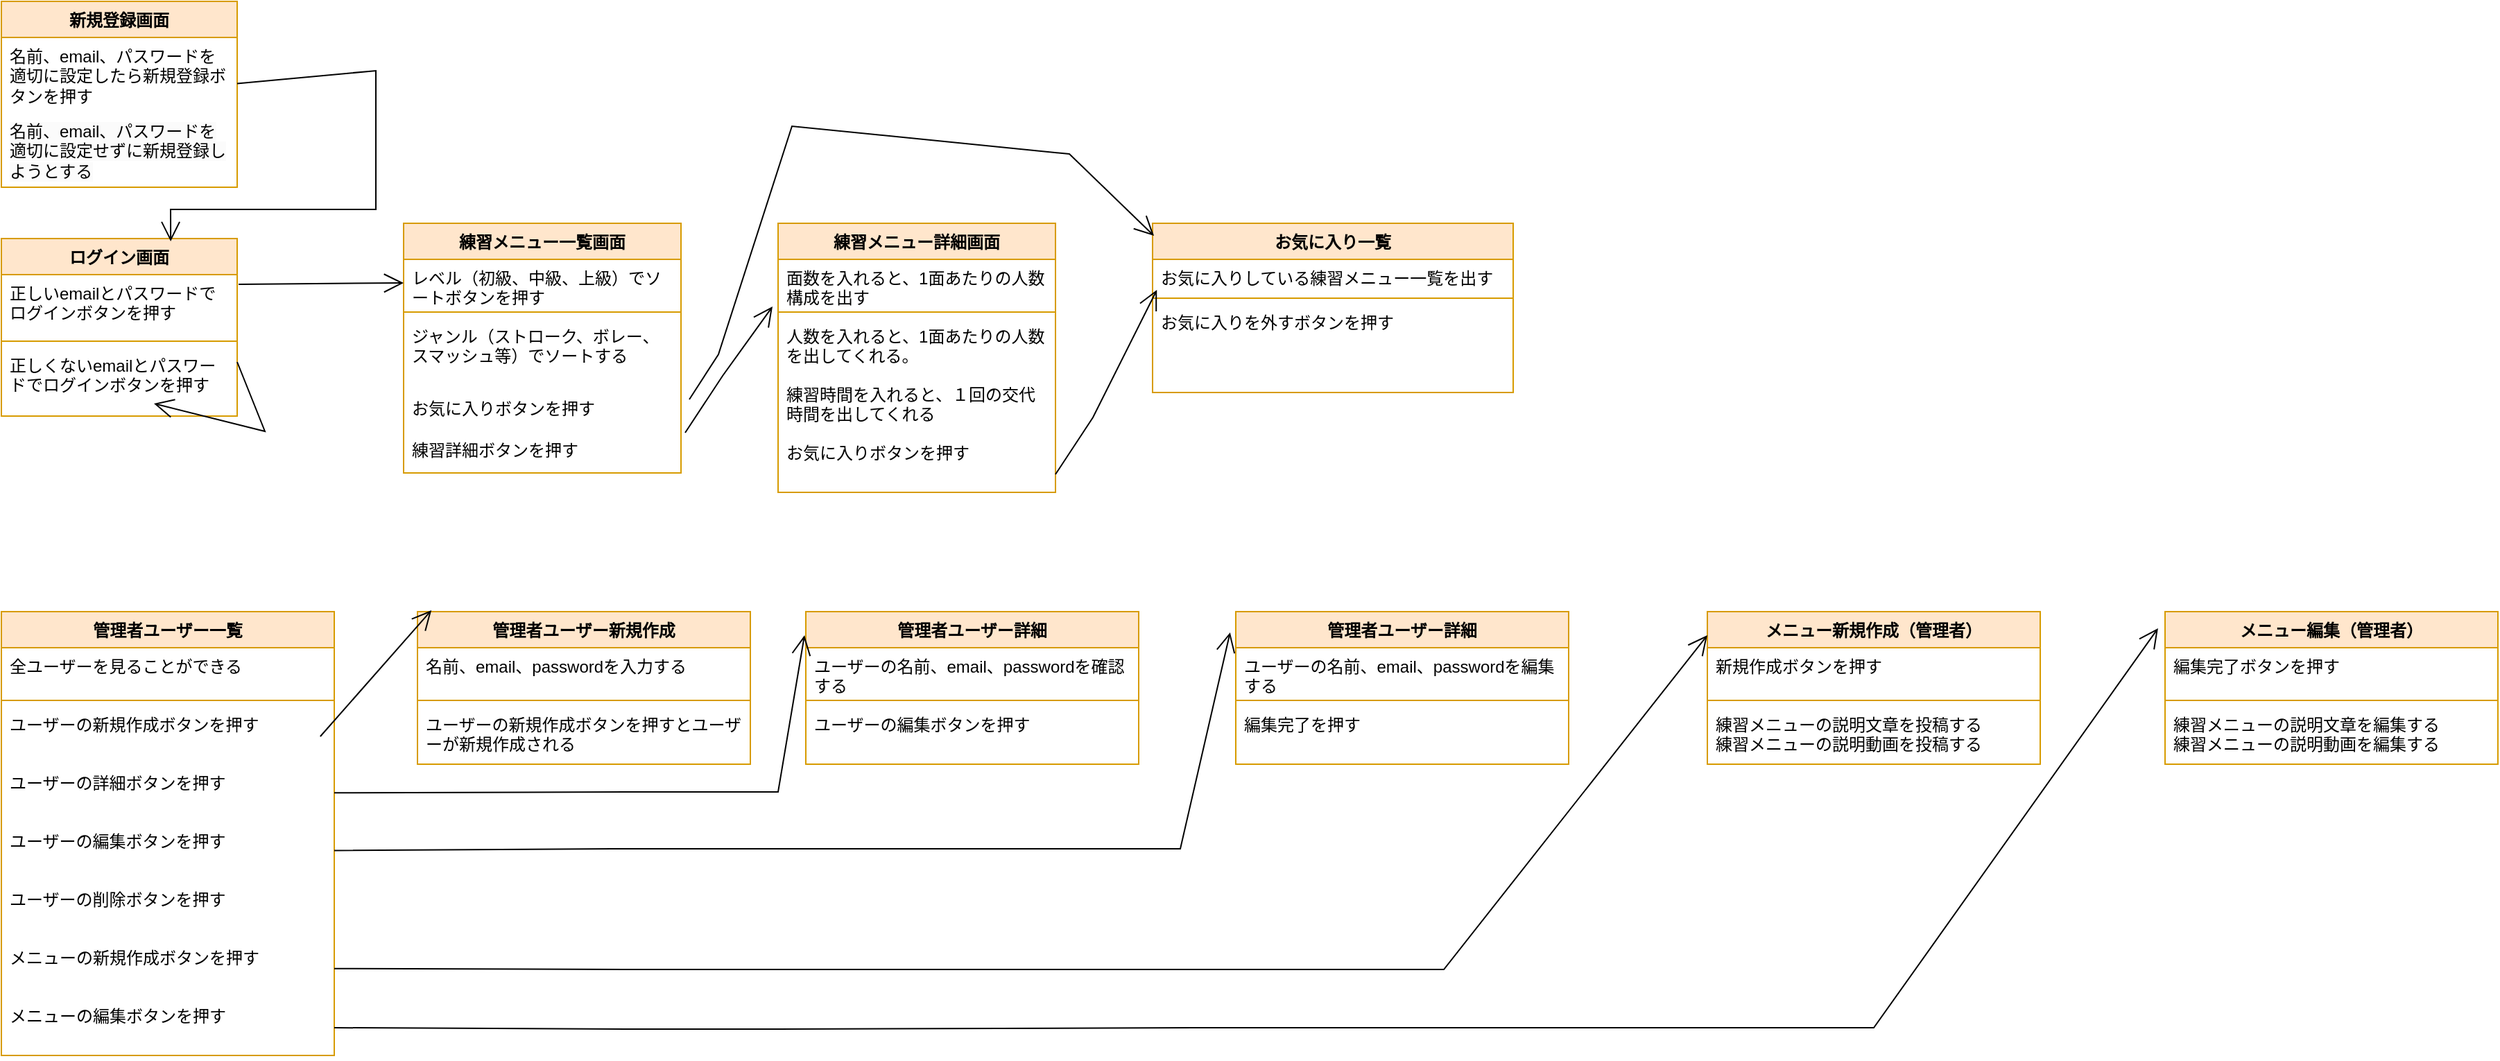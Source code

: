 <mxfile version="21.6.5" type="github">
  <diagram name="ページ1" id="VuVkEa0y3QopqAniwrN9">
    <mxGraphModel dx="1194" dy="730" grid="1" gridSize="10" guides="1" tooltips="1" connect="1" arrows="1" fold="1" page="1" pageScale="1" pageWidth="827" pageHeight="1169" math="0" shadow="0">
      <root>
        <mxCell id="0" />
        <mxCell id="1" parent="0" />
        <mxCell id="pg62WfbBQ6K9CNjOlaC5-17" value="" style="group" vertex="1" connectable="0" parent="1">
          <mxGeometry x="100" width="760" height="330" as="geometry" />
        </mxCell>
        <mxCell id="pg62WfbBQ6K9CNjOlaC5-10" value="" style="group" vertex="1" connectable="0" parent="pg62WfbBQ6K9CNjOlaC5-17">
          <mxGeometry width="554" height="330" as="geometry" />
        </mxCell>
        <mxCell id="pg62WfbBQ6K9CNjOlaC5-12" value="" style="group" vertex="1" connectable="0" parent="pg62WfbBQ6K9CNjOlaC5-10">
          <mxGeometry width="554" height="330" as="geometry" />
        </mxCell>
        <mxCell id="pg62WfbBQ6K9CNjOlaC5-1" value="新規登録画面" style="swimlane;fontStyle=1;align=center;verticalAlign=top;childLayout=stackLayout;horizontal=1;startSize=26;horizontalStack=0;resizeParent=1;resizeParentMax=0;resizeLast=0;collapsible=1;marginBottom=0;whiteSpace=wrap;html=1;fillColor=#ffe6cc;strokeColor=#d79b00;" vertex="1" parent="pg62WfbBQ6K9CNjOlaC5-12">
          <mxGeometry width="170" height="134" as="geometry" />
        </mxCell>
        <mxCell id="pg62WfbBQ6K9CNjOlaC5-2" value="名前、email、パスワードを適切に設定したら新規登録ボタンを押す" style="text;strokeColor=none;fillColor=none;align=left;verticalAlign=top;spacingLeft=4;spacingRight=4;overflow=hidden;rotatable=0;points=[[0,0.5],[1,0.5]];portConstraint=eastwest;whiteSpace=wrap;html=1;" vertex="1" parent="pg62WfbBQ6K9CNjOlaC5-1">
          <mxGeometry y="26" width="170" height="54" as="geometry" />
        </mxCell>
        <mxCell id="pg62WfbBQ6K9CNjOlaC5-8" value="&lt;span style=&quot;color: rgb(0, 0, 0); font-family: Helvetica; font-size: 12px; font-style: normal; font-variant-ligatures: normal; font-variant-caps: normal; font-weight: 400; letter-spacing: normal; orphans: 2; text-align: left; text-indent: 0px; text-transform: none; widows: 2; word-spacing: 0px; -webkit-text-stroke-width: 0px; background-color: rgb(251, 251, 251); text-decoration-thickness: initial; text-decoration-style: initial; text-decoration-color: initial; float: none; display: inline !important;&quot;&gt;名前、email、パスワードを適切に設定せずに新規登録しようとする&lt;/span&gt;" style="text;strokeColor=none;fillColor=none;align=left;verticalAlign=top;spacingLeft=4;spacingRight=4;overflow=hidden;rotatable=0;points=[[0,0.5],[1,0.5]];portConstraint=eastwest;whiteSpace=wrap;html=1;" vertex="1" parent="pg62WfbBQ6K9CNjOlaC5-1">
          <mxGeometry y="80" width="170" height="54" as="geometry" />
        </mxCell>
        <mxCell id="pg62WfbBQ6K9CNjOlaC5-11" value="" style="group" vertex="1" connectable="0" parent="pg62WfbBQ6K9CNjOlaC5-12">
          <mxGeometry y="50" width="554" height="280" as="geometry" />
        </mxCell>
        <mxCell id="pg62WfbBQ6K9CNjOlaC5-6" value="" style="group" vertex="1" connectable="0" parent="pg62WfbBQ6K9CNjOlaC5-11">
          <mxGeometry y="120" width="554" height="160" as="geometry" />
        </mxCell>
        <mxCell id="PhEayFxIcgq32Ug1jlk4-7" value="練習メニュー一覧画面" style="swimlane;fontStyle=1;align=center;verticalAlign=top;childLayout=stackLayout;horizontal=1;startSize=26;horizontalStack=0;resizeParent=1;resizeParentMax=0;resizeLast=0;collapsible=1;marginBottom=0;whiteSpace=wrap;html=1;fillColor=#ffe6cc;strokeColor=#d79b00;" parent="pg62WfbBQ6K9CNjOlaC5-6" vertex="1">
          <mxGeometry x="290" y="-10" width="200" height="180" as="geometry" />
        </mxCell>
        <mxCell id="PhEayFxIcgq32Ug1jlk4-8" value="レベル（初級、中級、上級）でソートボタンを押す" style="text;strokeColor=none;fillColor=none;align=left;verticalAlign=top;spacingLeft=4;spacingRight=4;overflow=hidden;rotatable=0;points=[[0,0.5],[1,0.5]];portConstraint=eastwest;whiteSpace=wrap;html=1;" parent="PhEayFxIcgq32Ug1jlk4-7" vertex="1">
          <mxGeometry y="26" width="200" height="34" as="geometry" />
        </mxCell>
        <mxCell id="PhEayFxIcgq32Ug1jlk4-9" value="" style="line;strokeWidth=1;fillColor=none;align=left;verticalAlign=middle;spacingTop=-1;spacingLeft=3;spacingRight=3;rotatable=0;labelPosition=right;points=[];portConstraint=eastwest;strokeColor=inherit;" parent="PhEayFxIcgq32Ug1jlk4-7" vertex="1">
          <mxGeometry y="60" width="200" height="8" as="geometry" />
        </mxCell>
        <mxCell id="PhEayFxIcgq32Ug1jlk4-10" value="ジャンル（ストローク、ボレー、スマッシュ等）でソートする" style="text;strokeColor=none;fillColor=none;align=left;verticalAlign=top;spacingLeft=4;spacingRight=4;overflow=hidden;rotatable=0;points=[[0,0.5],[1,0.5]];portConstraint=eastwest;whiteSpace=wrap;html=1;" parent="PhEayFxIcgq32Ug1jlk4-7" vertex="1">
          <mxGeometry y="68" width="200" height="52" as="geometry" />
        </mxCell>
        <mxCell id="pg62WfbBQ6K9CNjOlaC5-63" value="お気に入りボタンを押す" style="text;strokeColor=none;fillColor=none;align=left;verticalAlign=top;spacingLeft=4;spacingRight=4;overflow=hidden;rotatable=0;points=[[0,0.5],[1,0.5]];portConstraint=eastwest;whiteSpace=wrap;html=1;" vertex="1" parent="PhEayFxIcgq32Ug1jlk4-7">
          <mxGeometry y="120" width="200" height="30" as="geometry" />
        </mxCell>
        <mxCell id="pg62WfbBQ6K9CNjOlaC5-65" value="練習詳細ボタンを押す" style="text;strokeColor=none;fillColor=none;align=left;verticalAlign=top;spacingLeft=4;spacingRight=4;overflow=hidden;rotatable=0;points=[[0,0.5],[1,0.5]];portConstraint=eastwest;whiteSpace=wrap;html=1;" vertex="1" parent="PhEayFxIcgq32Ug1jlk4-7">
          <mxGeometry y="150" width="200" height="30" as="geometry" />
        </mxCell>
        <mxCell id="PhEayFxIcgq32Ug1jlk4-6" value="" style="endArrow=open;endFill=1;endSize=12;html=1;rounded=0;exitX=1.006;exitY=0.159;exitDx=0;exitDy=0;exitPerimeter=0;entryX=0;entryY=0.5;entryDx=0;entryDy=0;" parent="pg62WfbBQ6K9CNjOlaC5-6" target="PhEayFxIcgq32Ug1jlk4-8" edge="1" source="PhEayFxIcgq32Ug1jlk4-2">
          <mxGeometry width="160" relative="1" as="geometry">
            <mxPoint x="140" y="40" as="sourcePoint" />
            <mxPoint x="300" y="40" as="targetPoint" />
          </mxGeometry>
        </mxCell>
        <mxCell id="pg62WfbBQ6K9CNjOlaC5-5" value="" style="group" vertex="1" connectable="0" parent="pg62WfbBQ6K9CNjOlaC5-6">
          <mxGeometry y="-10" width="180" height="150" as="geometry" />
        </mxCell>
        <mxCell id="PhEayFxIcgq32Ug1jlk4-1" value="ログイン画面" style="swimlane;fontStyle=1;align=center;verticalAlign=top;childLayout=stackLayout;horizontal=1;startSize=26;horizontalStack=0;resizeParent=1;resizeParentMax=0;resizeLast=0;collapsible=1;marginBottom=0;whiteSpace=wrap;html=1;fillColor=#ffe6cc;strokeColor=#d79b00;" parent="pg62WfbBQ6K9CNjOlaC5-5" vertex="1">
          <mxGeometry y="11" width="170" height="128" as="geometry" />
        </mxCell>
        <mxCell id="PhEayFxIcgq32Ug1jlk4-2" value="正しいemailとパスワードでログインボタンを押す" style="text;strokeColor=none;fillColor=none;align=left;verticalAlign=top;spacingLeft=4;spacingRight=4;overflow=hidden;rotatable=0;points=[[0,0.5],[1,0.5]];portConstraint=eastwest;whiteSpace=wrap;html=1;" parent="PhEayFxIcgq32Ug1jlk4-1" vertex="1">
          <mxGeometry y="26" width="170" height="44" as="geometry" />
        </mxCell>
        <mxCell id="PhEayFxIcgq32Ug1jlk4-3" value="" style="line;strokeWidth=1;fillColor=none;align=left;verticalAlign=middle;spacingTop=-1;spacingLeft=3;spacingRight=3;rotatable=0;labelPosition=right;points=[];portConstraint=eastwest;strokeColor=inherit;" parent="PhEayFxIcgq32Ug1jlk4-1" vertex="1">
          <mxGeometry y="70" width="170" height="8" as="geometry" />
        </mxCell>
        <mxCell id="PhEayFxIcgq32Ug1jlk4-4" value="正しくないemailとパスワードでログインボタンを押す" style="text;strokeColor=none;fillColor=none;align=left;verticalAlign=top;spacingLeft=4;spacingRight=4;overflow=hidden;rotatable=0;points=[[0,0.5],[1,0.5]];portConstraint=eastwest;whiteSpace=wrap;html=1;" parent="PhEayFxIcgq32Ug1jlk4-1" vertex="1">
          <mxGeometry y="78" width="170" height="50" as="geometry" />
        </mxCell>
        <mxCell id="PhEayFxIcgq32Ug1jlk4-5" value="" style="endArrow=open;endFill=1;endSize=12;html=1;rounded=0;" parent="pg62WfbBQ6K9CNjOlaC5-5" edge="1">
          <mxGeometry width="160" relative="1" as="geometry">
            <mxPoint x="170" y="100" as="sourcePoint" />
            <mxPoint x="110" y="130" as="targetPoint" />
            <Array as="points">
              <mxPoint x="190" y="150" />
            </Array>
          </mxGeometry>
        </mxCell>
        <mxCell id="pg62WfbBQ6K9CNjOlaC5-9" value="" style="endArrow=open;endFill=1;endSize=12;html=1;rounded=0;entryX=0.718;entryY=0.016;entryDx=0;entryDy=0;entryPerimeter=0;" edge="1" parent="pg62WfbBQ6K9CNjOlaC5-12" source="pg62WfbBQ6K9CNjOlaC5-1" target="PhEayFxIcgq32Ug1jlk4-1">
          <mxGeometry width="160" relative="1" as="geometry">
            <mxPoint x="170" y="50" as="sourcePoint" />
            <mxPoint x="100" y="170" as="targetPoint" />
            <Array as="points">
              <mxPoint x="270" y="50" />
              <mxPoint x="270" y="150" />
              <mxPoint x="122" y="150" />
            </Array>
          </mxGeometry>
        </mxCell>
        <mxCell id="pg62WfbBQ6K9CNjOlaC5-16" value="" style="endArrow=open;endFill=1;endSize=12;html=1;rounded=0;exitX=1.015;exitY=0.033;exitDx=0;exitDy=0;exitPerimeter=0;entryX=-0.02;entryY=1;entryDx=0;entryDy=0;entryPerimeter=0;" edge="1" parent="pg62WfbBQ6K9CNjOlaC5-17" source="pg62WfbBQ6K9CNjOlaC5-65" target="pg62WfbBQ6K9CNjOlaC5-23">
          <mxGeometry width="160" relative="1" as="geometry">
            <mxPoint x="490" y="210" as="sourcePoint" />
            <mxPoint x="560" y="210" as="targetPoint" />
            <Array as="points">
              <mxPoint x="520" y="270" />
            </Array>
          </mxGeometry>
        </mxCell>
        <mxCell id="pg62WfbBQ6K9CNjOlaC5-22" value="練習メニュー詳細画面" style="swimlane;fontStyle=1;align=center;verticalAlign=top;childLayout=stackLayout;horizontal=1;startSize=26;horizontalStack=0;resizeParent=1;resizeParentMax=0;resizeLast=0;collapsible=1;marginBottom=0;whiteSpace=wrap;html=1;fillColor=#ffe6cc;strokeColor=#d79b00;" vertex="1" parent="pg62WfbBQ6K9CNjOlaC5-17">
          <mxGeometry x="560" y="160" width="200" height="194" as="geometry" />
        </mxCell>
        <mxCell id="pg62WfbBQ6K9CNjOlaC5-23" value="面数を入れると、1面あたりの人数構成を出す" style="text;strokeColor=none;fillColor=none;align=left;verticalAlign=top;spacingLeft=4;spacingRight=4;overflow=hidden;rotatable=0;points=[[0,0.5],[1,0.5]];portConstraint=eastwest;whiteSpace=wrap;html=1;" vertex="1" parent="pg62WfbBQ6K9CNjOlaC5-22">
          <mxGeometry y="26" width="200" height="34" as="geometry" />
        </mxCell>
        <mxCell id="pg62WfbBQ6K9CNjOlaC5-24" value="" style="line;strokeWidth=1;fillColor=none;align=left;verticalAlign=middle;spacingTop=-1;spacingLeft=3;spacingRight=3;rotatable=0;labelPosition=right;points=[];portConstraint=eastwest;strokeColor=inherit;" vertex="1" parent="pg62WfbBQ6K9CNjOlaC5-22">
          <mxGeometry y="60" width="200" height="8" as="geometry" />
        </mxCell>
        <mxCell id="pg62WfbBQ6K9CNjOlaC5-25" value="人数を入れると、1面あたりの人数を出してくれる。" style="text;strokeColor=none;fillColor=none;align=left;verticalAlign=top;spacingLeft=4;spacingRight=4;overflow=hidden;rotatable=0;points=[[0,0.5],[1,0.5]];portConstraint=eastwest;whiteSpace=wrap;html=1;perimeterSpacing=1;" vertex="1" parent="pg62WfbBQ6K9CNjOlaC5-22">
          <mxGeometry y="68" width="200" height="42" as="geometry" />
        </mxCell>
        <mxCell id="pg62WfbBQ6K9CNjOlaC5-35" value="練習時間を入れると、１回の交代時間を出してくれる" style="text;strokeColor=none;fillColor=none;align=left;verticalAlign=top;spacingLeft=4;spacingRight=4;overflow=hidden;rotatable=0;points=[[0,0.5],[1,0.5]];portConstraint=eastwest;whiteSpace=wrap;html=1;" vertex="1" parent="pg62WfbBQ6K9CNjOlaC5-22">
          <mxGeometry y="110" width="200" height="42" as="geometry" />
        </mxCell>
        <mxCell id="pg62WfbBQ6K9CNjOlaC5-64" value="お気に入りボタンを押す" style="text;strokeColor=none;fillColor=none;align=left;verticalAlign=top;spacingLeft=4;spacingRight=4;overflow=hidden;rotatable=0;points=[[0,0.5],[1,0.5]];portConstraint=eastwest;whiteSpace=wrap;html=1;" vertex="1" parent="pg62WfbBQ6K9CNjOlaC5-22">
          <mxGeometry y="152" width="200" height="42" as="geometry" />
        </mxCell>
        <mxCell id="pg62WfbBQ6K9CNjOlaC5-26" value="管理者ユーザー一覧" style="swimlane;fontStyle=1;align=center;verticalAlign=top;childLayout=stackLayout;horizontal=1;startSize=26;horizontalStack=0;resizeParent=1;resizeParentMax=0;resizeLast=0;collapsible=1;marginBottom=0;whiteSpace=wrap;html=1;fillColor=#ffe6cc;strokeColor=#d79b00;" vertex="1" parent="1">
          <mxGeometry x="100" y="440" width="240" height="320" as="geometry" />
        </mxCell>
        <mxCell id="pg62WfbBQ6K9CNjOlaC5-27" value="全ユーザーを見ることができる" style="text;strokeColor=none;fillColor=none;align=left;verticalAlign=top;spacingLeft=4;spacingRight=4;overflow=hidden;rotatable=0;points=[[0,0.5],[1,0.5]];portConstraint=eastwest;whiteSpace=wrap;html=1;" vertex="1" parent="pg62WfbBQ6K9CNjOlaC5-26">
          <mxGeometry y="26" width="240" height="34" as="geometry" />
        </mxCell>
        <mxCell id="pg62WfbBQ6K9CNjOlaC5-28" value="" style="line;strokeWidth=1;fillColor=none;align=left;verticalAlign=middle;spacingTop=-1;spacingLeft=3;spacingRight=3;rotatable=0;labelPosition=right;points=[];portConstraint=eastwest;strokeColor=inherit;" vertex="1" parent="pg62WfbBQ6K9CNjOlaC5-26">
          <mxGeometry y="60" width="240" height="8" as="geometry" />
        </mxCell>
        <mxCell id="pg62WfbBQ6K9CNjOlaC5-29" value="ユーザーの新規作成ボタンを押す" style="text;strokeColor=none;fillColor=none;align=left;verticalAlign=top;spacingLeft=4;spacingRight=4;overflow=hidden;rotatable=0;points=[[0,0.5],[1,0.5]];portConstraint=eastwest;whiteSpace=wrap;html=1;" vertex="1" parent="pg62WfbBQ6K9CNjOlaC5-26">
          <mxGeometry y="68" width="240" height="42" as="geometry" />
        </mxCell>
        <mxCell id="pg62WfbBQ6K9CNjOlaC5-44" value="ユーザーの詳細ボタンを押す" style="text;strokeColor=none;fillColor=none;align=left;verticalAlign=top;spacingLeft=4;spacingRight=4;overflow=hidden;rotatable=0;points=[[0,0.5],[1,0.5]];portConstraint=eastwest;whiteSpace=wrap;html=1;" vertex="1" parent="pg62WfbBQ6K9CNjOlaC5-26">
          <mxGeometry y="110" width="240" height="42" as="geometry" />
        </mxCell>
        <mxCell id="pg62WfbBQ6K9CNjOlaC5-41" value="ユーザーの編集ボタンを押す" style="text;strokeColor=none;fillColor=none;align=left;verticalAlign=top;spacingLeft=4;spacingRight=4;overflow=hidden;rotatable=0;points=[[0,0.5],[1,0.5]];portConstraint=eastwest;whiteSpace=wrap;html=1;" vertex="1" parent="pg62WfbBQ6K9CNjOlaC5-26">
          <mxGeometry y="152" width="240" height="42" as="geometry" />
        </mxCell>
        <mxCell id="pg62WfbBQ6K9CNjOlaC5-42" value="ユーザーの削除ボタンを押す" style="text;strokeColor=none;fillColor=none;align=left;verticalAlign=top;spacingLeft=4;spacingRight=4;overflow=hidden;rotatable=0;points=[[0,0.5],[1,0.5]];portConstraint=eastwest;whiteSpace=wrap;html=1;" vertex="1" parent="pg62WfbBQ6K9CNjOlaC5-26">
          <mxGeometry y="194" width="240" height="42" as="geometry" />
        </mxCell>
        <mxCell id="pg62WfbBQ6K9CNjOlaC5-69" value="メニューの新規作成ボタンを押す" style="text;strokeColor=none;fillColor=none;align=left;verticalAlign=top;spacingLeft=4;spacingRight=4;overflow=hidden;rotatable=0;points=[[0,0.5],[1,0.5]];portConstraint=eastwest;whiteSpace=wrap;html=1;" vertex="1" parent="pg62WfbBQ6K9CNjOlaC5-26">
          <mxGeometry y="236" width="240" height="42" as="geometry" />
        </mxCell>
        <mxCell id="pg62WfbBQ6K9CNjOlaC5-71" value="メニューの編集ボタンを押す" style="text;strokeColor=none;fillColor=none;align=left;verticalAlign=top;spacingLeft=4;spacingRight=4;overflow=hidden;rotatable=0;points=[[0,0.5],[1,0.5]];portConstraint=eastwest;whiteSpace=wrap;html=1;" vertex="1" parent="pg62WfbBQ6K9CNjOlaC5-26">
          <mxGeometry y="278" width="240" height="42" as="geometry" />
        </mxCell>
        <mxCell id="pg62WfbBQ6K9CNjOlaC5-30" value="メニュー新規作成（管理者）" style="swimlane;fontStyle=1;align=center;verticalAlign=top;childLayout=stackLayout;horizontal=1;startSize=26;horizontalStack=0;resizeParent=1;resizeParentMax=0;resizeLast=0;collapsible=1;marginBottom=0;whiteSpace=wrap;html=1;fillColor=#ffe6cc;strokeColor=#d79b00;" vertex="1" parent="1">
          <mxGeometry x="1330" y="440" width="240" height="110" as="geometry" />
        </mxCell>
        <mxCell id="pg62WfbBQ6K9CNjOlaC5-31" value="新規作成ボタンを押す" style="text;strokeColor=none;fillColor=none;align=left;verticalAlign=top;spacingLeft=4;spacingRight=4;overflow=hidden;rotatable=0;points=[[0,0.5],[1,0.5]];portConstraint=eastwest;whiteSpace=wrap;html=1;" vertex="1" parent="pg62WfbBQ6K9CNjOlaC5-30">
          <mxGeometry y="26" width="240" height="34" as="geometry" />
        </mxCell>
        <mxCell id="pg62WfbBQ6K9CNjOlaC5-32" value="" style="line;strokeWidth=1;fillColor=none;align=left;verticalAlign=middle;spacingTop=-1;spacingLeft=3;spacingRight=3;rotatable=0;labelPosition=right;points=[];portConstraint=eastwest;strokeColor=inherit;" vertex="1" parent="pg62WfbBQ6K9CNjOlaC5-30">
          <mxGeometry y="60" width="240" height="8" as="geometry" />
        </mxCell>
        <mxCell id="pg62WfbBQ6K9CNjOlaC5-33" value="練習メニューの説明文章を投稿する&lt;br&gt;練習メニューの説明動画を投稿する" style="text;strokeColor=none;fillColor=none;align=left;verticalAlign=top;spacingLeft=4;spacingRight=4;overflow=hidden;rotatable=0;points=[[0,0.5],[1,0.5]];portConstraint=eastwest;whiteSpace=wrap;html=1;" vertex="1" parent="pg62WfbBQ6K9CNjOlaC5-30">
          <mxGeometry y="68" width="240" height="42" as="geometry" />
        </mxCell>
        <mxCell id="pg62WfbBQ6K9CNjOlaC5-36" value="メニュー編集（管理者）" style="swimlane;fontStyle=1;align=center;verticalAlign=top;childLayout=stackLayout;horizontal=1;startSize=26;horizontalStack=0;resizeParent=1;resizeParentMax=0;resizeLast=0;collapsible=1;marginBottom=0;whiteSpace=wrap;html=1;fillColor=#ffe6cc;strokeColor=#d79b00;" vertex="1" parent="1">
          <mxGeometry x="1660" y="440" width="240" height="110" as="geometry" />
        </mxCell>
        <mxCell id="pg62WfbBQ6K9CNjOlaC5-37" value="編集完了ボタンを押す" style="text;strokeColor=none;fillColor=none;align=left;verticalAlign=top;spacingLeft=4;spacingRight=4;overflow=hidden;rotatable=0;points=[[0,0.5],[1,0.5]];portConstraint=eastwest;whiteSpace=wrap;html=1;" vertex="1" parent="pg62WfbBQ6K9CNjOlaC5-36">
          <mxGeometry y="26" width="240" height="34" as="geometry" />
        </mxCell>
        <mxCell id="pg62WfbBQ6K9CNjOlaC5-38" value="" style="line;strokeWidth=1;fillColor=none;align=left;verticalAlign=middle;spacingTop=-1;spacingLeft=3;spacingRight=3;rotatable=0;labelPosition=right;points=[];portConstraint=eastwest;strokeColor=inherit;" vertex="1" parent="pg62WfbBQ6K9CNjOlaC5-36">
          <mxGeometry y="60" width="240" height="8" as="geometry" />
        </mxCell>
        <mxCell id="pg62WfbBQ6K9CNjOlaC5-39" value="練習メニューの説明文章を編集する&lt;br&gt;練習メニューの説明動画を編集する" style="text;strokeColor=none;fillColor=none;align=left;verticalAlign=top;spacingLeft=4;spacingRight=4;overflow=hidden;rotatable=0;points=[[0,0.5],[1,0.5]];portConstraint=eastwest;whiteSpace=wrap;html=1;" vertex="1" parent="pg62WfbBQ6K9CNjOlaC5-36">
          <mxGeometry y="68" width="240" height="42" as="geometry" />
        </mxCell>
        <mxCell id="pg62WfbBQ6K9CNjOlaC5-47" value="管理者ユーザー新規作成" style="swimlane;fontStyle=1;align=center;verticalAlign=top;childLayout=stackLayout;horizontal=1;startSize=26;horizontalStack=0;resizeParent=1;resizeParentMax=0;resizeLast=0;collapsible=1;marginBottom=0;whiteSpace=wrap;html=1;fillColor=#ffe6cc;strokeColor=#d79b00;" vertex="1" parent="1">
          <mxGeometry x="400" y="440" width="240" height="110" as="geometry" />
        </mxCell>
        <mxCell id="pg62WfbBQ6K9CNjOlaC5-48" value="名前、email、passwordを入力する" style="text;strokeColor=none;fillColor=none;align=left;verticalAlign=top;spacingLeft=4;spacingRight=4;overflow=hidden;rotatable=0;points=[[0,0.5],[1,0.5]];portConstraint=eastwest;whiteSpace=wrap;html=1;" vertex="1" parent="pg62WfbBQ6K9CNjOlaC5-47">
          <mxGeometry y="26" width="240" height="34" as="geometry" />
        </mxCell>
        <mxCell id="pg62WfbBQ6K9CNjOlaC5-49" value="" style="line;strokeWidth=1;fillColor=none;align=left;verticalAlign=middle;spacingTop=-1;spacingLeft=3;spacingRight=3;rotatable=0;labelPosition=right;points=[];portConstraint=eastwest;strokeColor=inherit;" vertex="1" parent="pg62WfbBQ6K9CNjOlaC5-47">
          <mxGeometry y="60" width="240" height="8" as="geometry" />
        </mxCell>
        <mxCell id="pg62WfbBQ6K9CNjOlaC5-50" value="ユーザーの新規作成ボタンを押すとユーザーが新規作成される" style="text;strokeColor=none;fillColor=none;align=left;verticalAlign=top;spacingLeft=4;spacingRight=4;overflow=hidden;rotatable=0;points=[[0,0.5],[1,0.5]];portConstraint=eastwest;whiteSpace=wrap;html=1;" vertex="1" parent="pg62WfbBQ6K9CNjOlaC5-47">
          <mxGeometry y="68" width="240" height="42" as="geometry" />
        </mxCell>
        <mxCell id="pg62WfbBQ6K9CNjOlaC5-54" value="管理者ユーザー詳細" style="swimlane;fontStyle=1;align=center;verticalAlign=top;childLayout=stackLayout;horizontal=1;startSize=26;horizontalStack=0;resizeParent=1;resizeParentMax=0;resizeLast=0;collapsible=1;marginBottom=0;whiteSpace=wrap;html=1;fillColor=#ffe6cc;strokeColor=#d79b00;" vertex="1" parent="1">
          <mxGeometry x="680" y="440" width="240" height="110" as="geometry" />
        </mxCell>
        <mxCell id="pg62WfbBQ6K9CNjOlaC5-55" value="ユーザーの名前、email、passwordを確認する" style="text;strokeColor=none;fillColor=none;align=left;verticalAlign=top;spacingLeft=4;spacingRight=4;overflow=hidden;rotatable=0;points=[[0,0.5],[1,0.5]];portConstraint=eastwest;whiteSpace=wrap;html=1;" vertex="1" parent="pg62WfbBQ6K9CNjOlaC5-54">
          <mxGeometry y="26" width="240" height="34" as="geometry" />
        </mxCell>
        <mxCell id="pg62WfbBQ6K9CNjOlaC5-56" value="" style="line;strokeWidth=1;fillColor=none;align=left;verticalAlign=middle;spacingTop=-1;spacingLeft=3;spacingRight=3;rotatable=0;labelPosition=right;points=[];portConstraint=eastwest;strokeColor=inherit;" vertex="1" parent="pg62WfbBQ6K9CNjOlaC5-54">
          <mxGeometry y="60" width="240" height="8" as="geometry" />
        </mxCell>
        <mxCell id="pg62WfbBQ6K9CNjOlaC5-57" value="ユーザーの編集ボタンを押す" style="text;strokeColor=none;fillColor=none;align=left;verticalAlign=top;spacingLeft=4;spacingRight=4;overflow=hidden;rotatable=0;points=[[0,0.5],[1,0.5]];portConstraint=eastwest;whiteSpace=wrap;html=1;" vertex="1" parent="pg62WfbBQ6K9CNjOlaC5-54">
          <mxGeometry y="68" width="240" height="42" as="geometry" />
        </mxCell>
        <mxCell id="pg62WfbBQ6K9CNjOlaC5-58" value="お気に入り一覧" style="swimlane;fontStyle=1;align=center;verticalAlign=top;childLayout=stackLayout;horizontal=1;startSize=26;horizontalStack=0;resizeParent=1;resizeParentMax=0;resizeLast=0;collapsible=1;marginBottom=0;whiteSpace=wrap;html=1;fillColor=#ffe6cc;strokeColor=#d79b00;" vertex="1" parent="1">
          <mxGeometry x="930" y="160" width="260" height="122" as="geometry" />
        </mxCell>
        <mxCell id="pg62WfbBQ6K9CNjOlaC5-59" value="お気に入りしている練習メニュー一覧を出す" style="text;strokeColor=none;fillColor=none;align=left;verticalAlign=top;spacingLeft=4;spacingRight=4;overflow=hidden;rotatable=0;points=[[0,0.5],[1,0.5]];portConstraint=eastwest;whiteSpace=wrap;html=1;" vertex="1" parent="pg62WfbBQ6K9CNjOlaC5-58">
          <mxGeometry y="26" width="260" height="24" as="geometry" />
        </mxCell>
        <mxCell id="pg62WfbBQ6K9CNjOlaC5-60" value="" style="line;strokeWidth=1;fillColor=none;align=left;verticalAlign=middle;spacingTop=-1;spacingLeft=3;spacingRight=3;rotatable=0;labelPosition=right;points=[];portConstraint=eastwest;strokeColor=inherit;" vertex="1" parent="pg62WfbBQ6K9CNjOlaC5-58">
          <mxGeometry y="50" width="260" height="8" as="geometry" />
        </mxCell>
        <mxCell id="pg62WfbBQ6K9CNjOlaC5-61" value="お気に入りを外すボタンを押す" style="text;strokeColor=none;fillColor=none;align=left;verticalAlign=top;spacingLeft=4;spacingRight=4;overflow=hidden;rotatable=0;points=[[0,0.5],[1,0.5]];portConstraint=eastwest;whiteSpace=wrap;html=1;" vertex="1" parent="pg62WfbBQ6K9CNjOlaC5-58">
          <mxGeometry y="58" width="260" height="32" as="geometry" />
        </mxCell>
        <mxCell id="pg62WfbBQ6K9CNjOlaC5-62" style="text;strokeColor=none;fillColor=none;align=left;verticalAlign=top;spacingLeft=4;spacingRight=4;overflow=hidden;rotatable=0;points=[[0,0.5],[1,0.5]];portConstraint=eastwest;whiteSpace=wrap;html=1;" vertex="1" parent="pg62WfbBQ6K9CNjOlaC5-58">
          <mxGeometry y="90" width="260" height="32" as="geometry" />
        </mxCell>
        <mxCell id="pg62WfbBQ6K9CNjOlaC5-67" value="" style="endArrow=open;endFill=1;endSize=12;html=1;rounded=0;entryX=0.042;entryY=-0.009;entryDx=0;entryDy=0;entryPerimeter=0;exitX=0.958;exitY=0.524;exitDx=0;exitDy=0;exitPerimeter=0;" edge="1" parent="1" source="pg62WfbBQ6K9CNjOlaC5-29" target="pg62WfbBQ6K9CNjOlaC5-47">
          <mxGeometry width="160" relative="1" as="geometry">
            <mxPoint x="310" y="528.5" as="sourcePoint" />
            <mxPoint x="470" y="528.5" as="targetPoint" />
          </mxGeometry>
        </mxCell>
        <mxCell id="pg62WfbBQ6K9CNjOlaC5-68" value="" style="endArrow=open;endFill=1;endSize=12;html=1;rounded=0;entryX=-0.004;entryY=0.155;entryDx=0;entryDy=0;entryPerimeter=0;" edge="1" parent="1" source="pg62WfbBQ6K9CNjOlaC5-44" target="pg62WfbBQ6K9CNjOlaC5-54">
          <mxGeometry width="160" relative="1" as="geometry">
            <mxPoint x="310" y="585" as="sourcePoint" />
            <mxPoint x="390" y="494" as="targetPoint" />
            <Array as="points">
              <mxPoint x="550" y="570" />
              <mxPoint x="660" y="570" />
            </Array>
          </mxGeometry>
        </mxCell>
        <mxCell id="pg62WfbBQ6K9CNjOlaC5-70" value="" style="endArrow=open;endFill=1;endSize=12;html=1;rounded=0;entryX=0;entryY=0.155;entryDx=0;entryDy=0;entryPerimeter=0;" edge="1" parent="1" source="pg62WfbBQ6K9CNjOlaC5-69" target="pg62WfbBQ6K9CNjOlaC5-30">
          <mxGeometry width="160" relative="1" as="geometry">
            <mxPoint x="340" y="699" as="sourcePoint" />
            <mxPoint x="679" y="585" as="targetPoint" />
            <Array as="points">
              <mxPoint x="550" y="698" />
              <mxPoint x="660" y="698" />
              <mxPoint x="960" y="698" />
              <mxPoint x="1140" y="698" />
            </Array>
          </mxGeometry>
        </mxCell>
        <mxCell id="pg62WfbBQ6K9CNjOlaC5-72" value="" style="endArrow=open;endFill=1;endSize=12;html=1;rounded=0;entryX=-0.021;entryY=0.109;entryDx=0;entryDy=0;entryPerimeter=0;" edge="1" parent="1" target="pg62WfbBQ6K9CNjOlaC5-36">
          <mxGeometry width="160" relative="1" as="geometry">
            <mxPoint x="340" y="740" as="sourcePoint" />
            <mxPoint x="980" y="500" as="targetPoint" />
            <Array as="points">
              <mxPoint x="550" y="741" />
              <mxPoint x="660" y="741" />
              <mxPoint x="960" y="740" />
              <mxPoint x="1240" y="740" />
              <mxPoint x="1450" y="740" />
            </Array>
          </mxGeometry>
        </mxCell>
        <mxCell id="pg62WfbBQ6K9CNjOlaC5-102" value="" style="endArrow=open;endFill=1;endSize=12;html=1;rounded=0;entryX=0.004;entryY=0.074;entryDx=0;entryDy=0;entryPerimeter=0;exitX=1.03;exitY=0.233;exitDx=0;exitDy=0;exitPerimeter=0;" edge="1" parent="1" source="pg62WfbBQ6K9CNjOlaC5-63" target="pg62WfbBQ6K9CNjOlaC5-58">
          <mxGeometry width="160" relative="1" as="geometry">
            <mxPoint x="590" y="295.5" as="sourcePoint" />
            <mxPoint x="653" y="204.5" as="targetPoint" />
            <Array as="points">
              <mxPoint x="617" y="254.5" />
              <mxPoint x="670" y="90" />
              <mxPoint x="870" y="110" />
            </Array>
          </mxGeometry>
        </mxCell>
        <mxCell id="pg62WfbBQ6K9CNjOlaC5-103" value="" style="endArrow=open;endFill=1;endSize=12;html=1;rounded=0;exitX=1.015;exitY=0.033;exitDx=0;exitDy=0;exitPerimeter=0;entryX=0.012;entryY=0.917;entryDx=0;entryDy=0;entryPerimeter=0;" edge="1" parent="1" target="pg62WfbBQ6K9CNjOlaC5-59">
          <mxGeometry width="160" relative="1" as="geometry">
            <mxPoint x="860" y="341" as="sourcePoint" />
            <mxPoint x="923" y="250" as="targetPoint" />
            <Array as="points">
              <mxPoint x="887" y="300" />
            </Array>
          </mxGeometry>
        </mxCell>
        <mxCell id="pg62WfbBQ6K9CNjOlaC5-104" value="" style="endArrow=open;endFill=1;endSize=12;html=1;rounded=0;entryX=-0.017;entryY=0.136;entryDx=0;entryDy=0;entryPerimeter=0;" edge="1" parent="1" source="pg62WfbBQ6K9CNjOlaC5-41" target="pg62WfbBQ6K9CNjOlaC5-105">
          <mxGeometry width="160" relative="1" as="geometry">
            <mxPoint x="340" y="610" as="sourcePoint" />
            <mxPoint x="1240" y="370" as="targetPoint" />
            <Array as="points">
              <mxPoint x="540" y="611" />
              <mxPoint x="650" y="611" />
              <mxPoint x="950" y="611" />
            </Array>
          </mxGeometry>
        </mxCell>
        <mxCell id="pg62WfbBQ6K9CNjOlaC5-105" value="管理者ユーザー詳細" style="swimlane;fontStyle=1;align=center;verticalAlign=top;childLayout=stackLayout;horizontal=1;startSize=26;horizontalStack=0;resizeParent=1;resizeParentMax=0;resizeLast=0;collapsible=1;marginBottom=0;whiteSpace=wrap;html=1;fillColor=#ffe6cc;strokeColor=#d79b00;" vertex="1" parent="1">
          <mxGeometry x="990" y="440" width="240" height="110" as="geometry" />
        </mxCell>
        <mxCell id="pg62WfbBQ6K9CNjOlaC5-106" value="ユーザーの名前、email、passwordを編集する" style="text;strokeColor=none;fillColor=none;align=left;verticalAlign=top;spacingLeft=4;spacingRight=4;overflow=hidden;rotatable=0;points=[[0,0.5],[1,0.5]];portConstraint=eastwest;whiteSpace=wrap;html=1;" vertex="1" parent="pg62WfbBQ6K9CNjOlaC5-105">
          <mxGeometry y="26" width="240" height="34" as="geometry" />
        </mxCell>
        <mxCell id="pg62WfbBQ6K9CNjOlaC5-107" value="" style="line;strokeWidth=1;fillColor=none;align=left;verticalAlign=middle;spacingTop=-1;spacingLeft=3;spacingRight=3;rotatable=0;labelPosition=right;points=[];portConstraint=eastwest;strokeColor=inherit;" vertex="1" parent="pg62WfbBQ6K9CNjOlaC5-105">
          <mxGeometry y="60" width="240" height="8" as="geometry" />
        </mxCell>
        <mxCell id="pg62WfbBQ6K9CNjOlaC5-108" value="編集完了を押す" style="text;strokeColor=none;fillColor=none;align=left;verticalAlign=top;spacingLeft=4;spacingRight=4;overflow=hidden;rotatable=0;points=[[0,0.5],[1,0.5]];portConstraint=eastwest;whiteSpace=wrap;html=1;" vertex="1" parent="pg62WfbBQ6K9CNjOlaC5-105">
          <mxGeometry y="68" width="240" height="42" as="geometry" />
        </mxCell>
      </root>
    </mxGraphModel>
  </diagram>
</mxfile>
